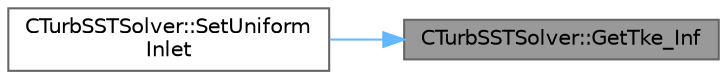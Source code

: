 digraph "CTurbSSTSolver::GetTke_Inf"
{
 // LATEX_PDF_SIZE
  bgcolor="transparent";
  edge [fontname=Helvetica,fontsize=10,labelfontname=Helvetica,labelfontsize=10];
  node [fontname=Helvetica,fontsize=10,shape=box,height=0.2,width=0.4];
  rankdir="RL";
  Node1 [id="Node000001",label="CTurbSSTSolver::GetTke_Inf",height=0.2,width=0.4,color="gray40", fillcolor="grey60", style="filled", fontcolor="black",tooltip="Get the value of the turbulent kinetic energy."];
  Node1 -> Node2 [id="edge1_Node000001_Node000002",dir="back",color="steelblue1",style="solid",tooltip=" "];
  Node2 [id="Node000002",label="CTurbSSTSolver::SetUniform\lInlet",height=0.2,width=0.4,color="grey40", fillcolor="white", style="filled",URL="$classCTurbSSTSolver.html#aafd676632eef57499fb7d683ceee18b8",tooltip="Set a uniform inlet profile."];
}

